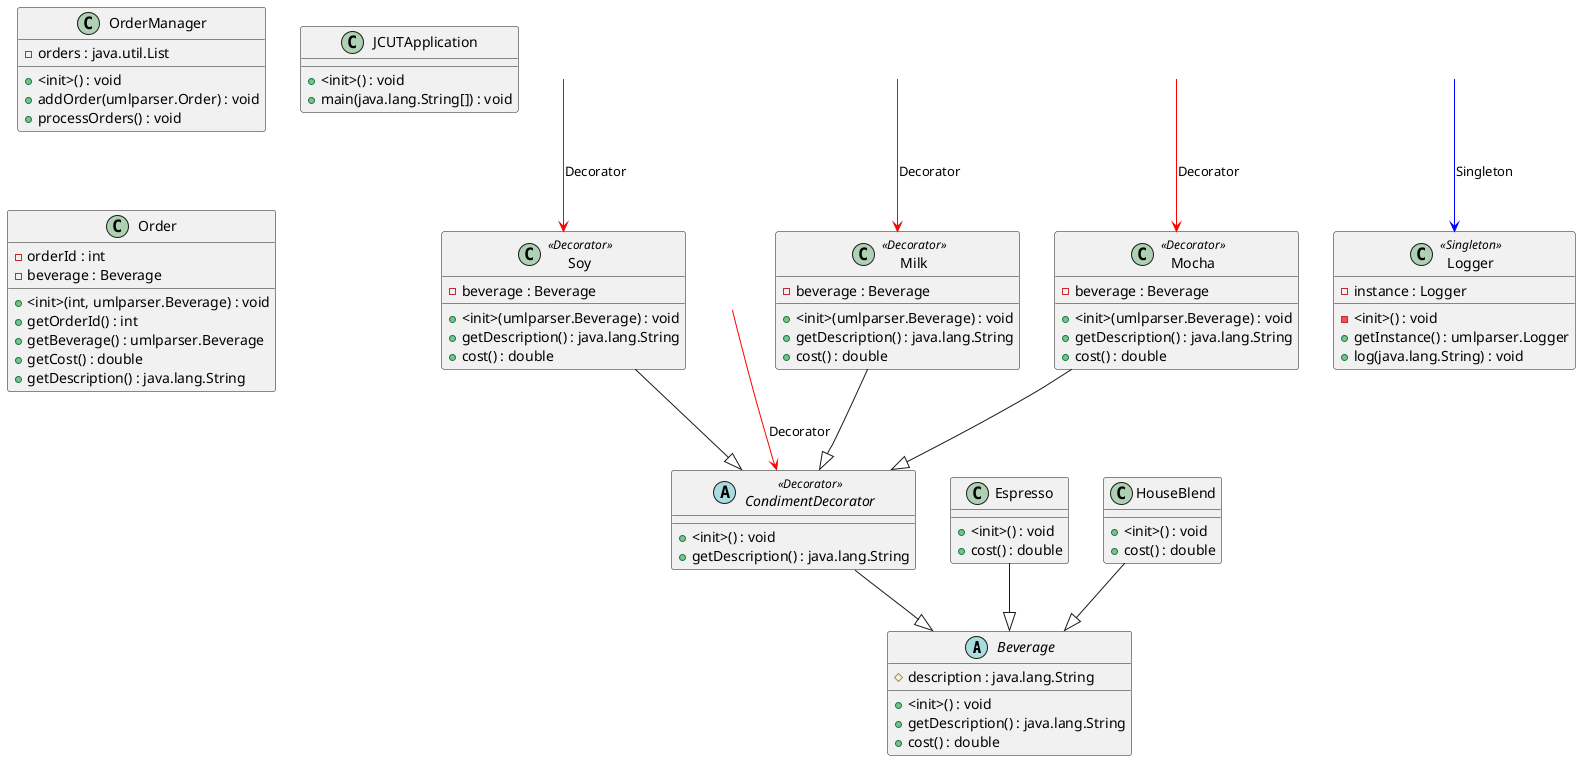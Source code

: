 @startuml
allowmixing
abstract Beverage {
  # description : java.lang.String
  + <init>() : void
  + getDescription() : java.lang.String
  + cost() : double
}

label " " as SoyLabel
SoyLabel -[#red]-> Soy : "Decorator"
class Soy <<Decorator>> {
  - beverage : Beverage
  + <init>(umlparser.Beverage) : void
  + getDescription() : java.lang.String
  + cost() : double
}

label " " as CondimentDecoratorLabel
CondimentDecoratorLabel -[#red]-> CondimentDecorator : "Decorator"
abstract CondimentDecorator <<Decorator>> {
  + <init>() : void
  + getDescription() : java.lang.String
}

class OrderManager {
  - orders : java.util.List
  + <init>() : void
  + addOrder(umlparser.Order) : void
  + processOrders() : void
}

class JCUTApplication {
  + <init>() : void
  + main(java.lang.String[]) : void
}

label " " as LoggerLabel
LoggerLabel -[#blue]-> Logger : "Singleton"
class Logger <<Singleton>> {
  - instance : Logger
  - <init>() : void
  + getInstance() : umlparser.Logger
  + log(java.lang.String) : void
}

class Order {
  - orderId : int
  - beverage : Beverage
  + <init>(int, umlparser.Beverage) : void
  + getOrderId() : int
  + getBeverage() : umlparser.Beverage
  + getCost() : double
  + getDescription() : java.lang.String
}

label " " as MilkLabel
MilkLabel -[#red]-> Milk : "Decorator"
class Milk <<Decorator>> {
  - beverage : Beverage
  + <init>(umlparser.Beverage) : void
  + getDescription() : java.lang.String
  + cost() : double
}

label " " as MochaLabel
MochaLabel -[#red]-> Mocha : "Decorator"
class Mocha <<Decorator>> {
  - beverage : Beverage
  + <init>(umlparser.Beverage) : void
  + getDescription() : java.lang.String
  + cost() : double
}

class Espresso {
  + <init>() : void
  + cost() : double
}

class HouseBlend {
  + <init>() : void
  + cost() : double
}

Soy --|>CondimentDecorator
CondimentDecorator --|>Beverage
Milk --|>CondimentDecorator
Mocha --|>CondimentDecorator
Espresso --|>Beverage
HouseBlend --|>Beverage
@enduml
